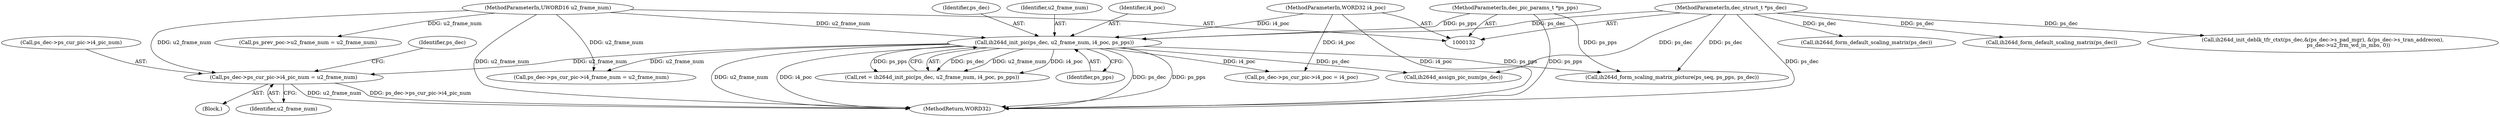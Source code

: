 digraph "0_Android_a78887bcffbc2995cf9ed72e0697acf560875e9e_3@pointer" {
"1001156" [label="(Call,ps_dec->ps_cur_pic->i4_pic_num = u2_frame_num)"];
"1000136" [label="(MethodParameterIn,UWORD16 u2_frame_num)"];
"1000587" [label="(Call,ih264d_init_pic(ps_dec, u2_frame_num, i4_poc, ps_pps))"];
"1000133" [label="(MethodParameterIn,dec_struct_t *ps_dec)"];
"1000134" [label="(MethodParameterIn,WORD32 i4_poc)"];
"1000137" [label="(MethodParameterIn,dec_pic_params_t *ps_pps)"];
"1000136" [label="(MethodParameterIn,UWORD16 u2_frame_num)"];
"1000590" [label="(Identifier,i4_poc)"];
"1002052" [label="(MethodReturn,WORD32)"];
"1000588" [label="(Identifier,ps_dec)"];
"1001162" [label="(Identifier,u2_frame_num)"];
"1000138" [label="(Block,)"];
"1000589" [label="(Identifier,u2_frame_num)"];
"1001907" [label="(Call,ih264d_form_default_scaling_matrix(ps_dec))"];
"1001166" [label="(Identifier,ps_dec)"];
"1001842" [label="(Call,ih264d_assign_pic_num(ps_dec))"];
"1001156" [label="(Call,ps_dec->ps_cur_pic->i4_pic_num = u2_frame_num)"];
"1000585" [label="(Call,ret = ih264d_init_pic(ps_dec, u2_frame_num, i4_poc, ps_pps))"];
"1000249" [label="(Call,ps_prev_poc->u2_frame_num = u2_frame_num)"];
"1001142" [label="(Call,ps_dec->ps_cur_pic->i4_poc = i4_poc)"];
"1000133" [label="(MethodParameterIn,dec_struct_t *ps_dec)"];
"1000137" [label="(MethodParameterIn,dec_pic_params_t *ps_pps)"];
"1000134" [label="(MethodParameterIn,WORD32 i4_poc)"];
"1000591" [label="(Identifier,ps_pps)"];
"1000587" [label="(Call,ih264d_init_pic(ps_dec, u2_frame_num, i4_poc, ps_pps))"];
"1001157" [label="(Call,ps_dec->ps_cur_pic->i4_pic_num)"];
"1001894" [label="(Call,ih264d_form_scaling_matrix_picture(ps_seq, ps_pps, ps_dec))"];
"1001923" [label="(Call,ih264d_form_default_scaling_matrix(ps_dec))"];
"1001149" [label="(Call,ps_dec->ps_cur_pic->i4_frame_num = u2_frame_num)"];
"1002002" [label="(Call,ih264d_init_deblk_tfr_ctxt(ps_dec,&(ps_dec->s_pad_mgr), &(ps_dec->s_tran_addrecon),\n                               ps_dec->u2_frm_wd_in_mbs, 0))"];
"1001156" -> "1000138"  [label="AST: "];
"1001156" -> "1001162"  [label="CFG: "];
"1001157" -> "1001156"  [label="AST: "];
"1001162" -> "1001156"  [label="AST: "];
"1001166" -> "1001156"  [label="CFG: "];
"1001156" -> "1002052"  [label="DDG: u2_frame_num"];
"1001156" -> "1002052"  [label="DDG: ps_dec->ps_cur_pic->i4_pic_num"];
"1000136" -> "1001156"  [label="DDG: u2_frame_num"];
"1000587" -> "1001156"  [label="DDG: u2_frame_num"];
"1000136" -> "1000132"  [label="AST: "];
"1000136" -> "1002052"  [label="DDG: u2_frame_num"];
"1000136" -> "1000249"  [label="DDG: u2_frame_num"];
"1000136" -> "1000587"  [label="DDG: u2_frame_num"];
"1000136" -> "1001149"  [label="DDG: u2_frame_num"];
"1000587" -> "1000585"  [label="AST: "];
"1000587" -> "1000591"  [label="CFG: "];
"1000588" -> "1000587"  [label="AST: "];
"1000589" -> "1000587"  [label="AST: "];
"1000590" -> "1000587"  [label="AST: "];
"1000591" -> "1000587"  [label="AST: "];
"1000585" -> "1000587"  [label="CFG: "];
"1000587" -> "1002052"  [label="DDG: u2_frame_num"];
"1000587" -> "1002052"  [label="DDG: i4_poc"];
"1000587" -> "1002052"  [label="DDG: ps_dec"];
"1000587" -> "1002052"  [label="DDG: ps_pps"];
"1000587" -> "1000585"  [label="DDG: ps_dec"];
"1000587" -> "1000585"  [label="DDG: u2_frame_num"];
"1000587" -> "1000585"  [label="DDG: i4_poc"];
"1000587" -> "1000585"  [label="DDG: ps_pps"];
"1000133" -> "1000587"  [label="DDG: ps_dec"];
"1000134" -> "1000587"  [label="DDG: i4_poc"];
"1000137" -> "1000587"  [label="DDG: ps_pps"];
"1000587" -> "1001142"  [label="DDG: i4_poc"];
"1000587" -> "1001149"  [label="DDG: u2_frame_num"];
"1000587" -> "1001842"  [label="DDG: ps_dec"];
"1000587" -> "1001894"  [label="DDG: ps_pps"];
"1000133" -> "1000132"  [label="AST: "];
"1000133" -> "1002052"  [label="DDG: ps_dec"];
"1000133" -> "1001842"  [label="DDG: ps_dec"];
"1000133" -> "1001894"  [label="DDG: ps_dec"];
"1000133" -> "1001907"  [label="DDG: ps_dec"];
"1000133" -> "1001923"  [label="DDG: ps_dec"];
"1000133" -> "1002002"  [label="DDG: ps_dec"];
"1000134" -> "1000132"  [label="AST: "];
"1000134" -> "1002052"  [label="DDG: i4_poc"];
"1000134" -> "1001142"  [label="DDG: i4_poc"];
"1000137" -> "1000132"  [label="AST: "];
"1000137" -> "1002052"  [label="DDG: ps_pps"];
"1000137" -> "1001894"  [label="DDG: ps_pps"];
}
